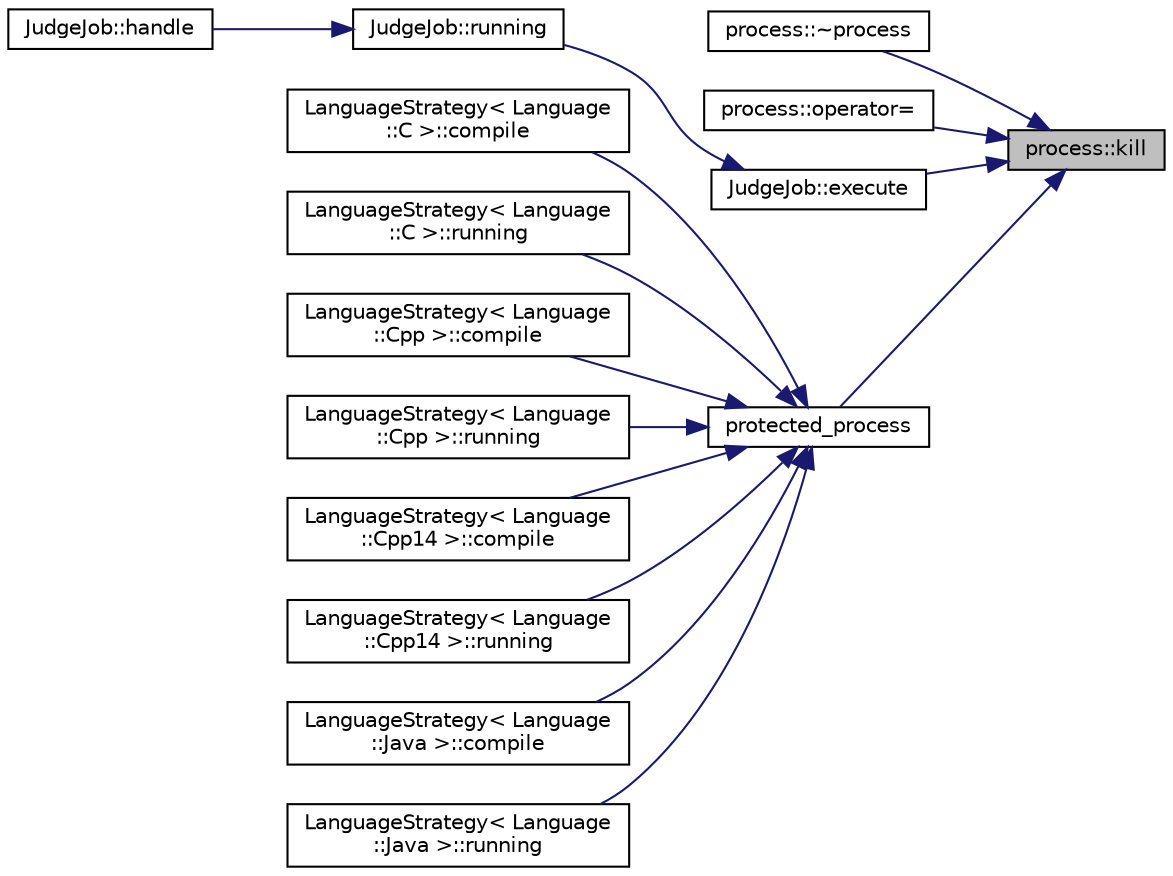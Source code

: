 digraph "process::kill"
{
 // LATEX_PDF_SIZE
  edge [fontname="Helvetica",fontsize="10",labelfontname="Helvetica",labelfontsize="10"];
  node [fontname="Helvetica",fontsize="10",shape=record];
  rankdir="RL";
  Node38 [label="process::kill",height=0.2,width=0.4,color="black", fillcolor="grey75", style="filled", fontcolor="black",tooltip="Send signal SIG to the process."];
  Node38 -> Node39 [dir="back",color="midnightblue",fontsize="10",style="solid",fontname="Helvetica"];
  Node39 [label="process::~process",height=0.2,width=0.4,color="black", fillcolor="white", style="filled",URL="$classprocess.html#a4e91eeb6363e38d504268d2b06259b49",tooltip=" "];
  Node38 -> Node40 [dir="back",color="midnightblue",fontsize="10",style="solid",fontname="Helvetica"];
  Node40 [label="process::operator=",height=0.2,width=0.4,color="black", fillcolor="white", style="filled",URL="$classprocess.html#aa7fa6f39ab18ec9d213ecc5ed2714006",tooltip=" "];
  Node38 -> Node41 [dir="back",color="midnightblue",fontsize="10",style="solid",fontname="Helvetica"];
  Node41 [label="JudgeJob::execute",height=0.2,width=0.4,color="black", fillcolor="white", style="filled",URL="$class_judge_job.html#a1e12c6a1d33861f95a053186ac3d3eb9",tooltip="根据当前 config 配置的值，执行编译/运行程序。过程中会对必要的权限检查， 并且会启动一个线程来监控，防止运行超时。执行结束后返回执行结果。"];
  Node41 -> Node42 [dir="back",color="midnightblue",fontsize="10",style="solid",fontname="Helvetica"];
  Node42 [label="JudgeJob::running",height=0.2,width=0.4,color="black", fillcolor="white", style="filled",URL="$class_judge_job.html#a0d2e1e5cce842ef0daf71c95f98275f0",tooltip="进入当前 job 的执行流程，并返回执行结果。"];
  Node42 -> Node43 [dir="back",color="midnightblue",fontsize="10",style="solid",fontname="Helvetica"];
  Node43 [label="JudgeJob::handle",height=0.2,width=0.4,color="black", fillcolor="white", style="filled",URL="$class_judge_job.html#a6fe58f9fcacc9ba6461e97f1a3ac76a3",tooltip="本 Job 的处理函数。整个 job 的工作入口，包括编译执行判题等内容"];
  Node38 -> Node44 [dir="back",color="midnightblue",fontsize="10",style="solid",fontname="Helvetica"];
  Node44 [label="protected_process",height=0.2,width=0.4,color="black", fillcolor="white", style="filled",URL="$_protected_process_8hpp.html#af0888eda8506b15c99688cd7af162ddc",tooltip=" "];
  Node44 -> Node45 [dir="back",color="midnightblue",fontsize="10",style="solid",fontname="Helvetica"];
  Node45 [label="LanguageStrategy\< Language\l::C \>::compile",height=0.2,width=0.4,color="black", fillcolor="white", style="filled",URL="$class_language_strategy_3_01_language_1_1_c_01_4.html#a8fc5df633842a04885580e64859bfea2",tooltip=" "];
  Node44 -> Node46 [dir="back",color="midnightblue",fontsize="10",style="solid",fontname="Helvetica"];
  Node46 [label="LanguageStrategy\< Language\l::C \>::running",height=0.2,width=0.4,color="black", fillcolor="white", style="filled",URL="$class_language_strategy_3_01_language_1_1_c_01_4.html#a9af1212ab6e916c417cd6d4aff2fb254",tooltip=" "];
  Node44 -> Node47 [dir="back",color="midnightblue",fontsize="10",style="solid",fontname="Helvetica"];
  Node47 [label="LanguageStrategy\< Language\l::Cpp \>::compile",height=0.2,width=0.4,color="black", fillcolor="white", style="filled",URL="$class_language_strategy_3_01_language_1_1_cpp_01_4.html#a6516122d383949ef83df4707cfb3128b",tooltip=" "];
  Node44 -> Node48 [dir="back",color="midnightblue",fontsize="10",style="solid",fontname="Helvetica"];
  Node48 [label="LanguageStrategy\< Language\l::Cpp \>::running",height=0.2,width=0.4,color="black", fillcolor="white", style="filled",URL="$class_language_strategy_3_01_language_1_1_cpp_01_4.html#a48616a46a41ce5af9946401c2dc12bac",tooltip=" "];
  Node44 -> Node49 [dir="back",color="midnightblue",fontsize="10",style="solid",fontname="Helvetica"];
  Node49 [label="LanguageStrategy\< Language\l::Cpp14 \>::compile",height=0.2,width=0.4,color="black", fillcolor="white", style="filled",URL="$class_language_strategy_3_01_language_1_1_cpp14_01_4.html#affca3d2d3aa933c90eb68befc83aa271",tooltip=" "];
  Node44 -> Node50 [dir="back",color="midnightblue",fontsize="10",style="solid",fontname="Helvetica"];
  Node50 [label="LanguageStrategy\< Language\l::Cpp14 \>::running",height=0.2,width=0.4,color="black", fillcolor="white", style="filled",URL="$class_language_strategy_3_01_language_1_1_cpp14_01_4.html#a5d892b14750350568185e5f5a0b51764",tooltip=" "];
  Node44 -> Node51 [dir="back",color="midnightblue",fontsize="10",style="solid",fontname="Helvetica"];
  Node51 [label="LanguageStrategy\< Language\l::Java \>::compile",height=0.2,width=0.4,color="black", fillcolor="white", style="filled",URL="$class_language_strategy_3_01_language_1_1_java_01_4.html#a47ab56db41429a0daa633d8a65fa14f2",tooltip=" "];
  Node44 -> Node52 [dir="back",color="midnightblue",fontsize="10",style="solid",fontname="Helvetica"];
  Node52 [label="LanguageStrategy\< Language\l::Java \>::running",height=0.2,width=0.4,color="black", fillcolor="white", style="filled",URL="$class_language_strategy_3_01_language_1_1_java_01_4.html#ac5414a96ef383930306868190ab753a2",tooltip=" "];
}

